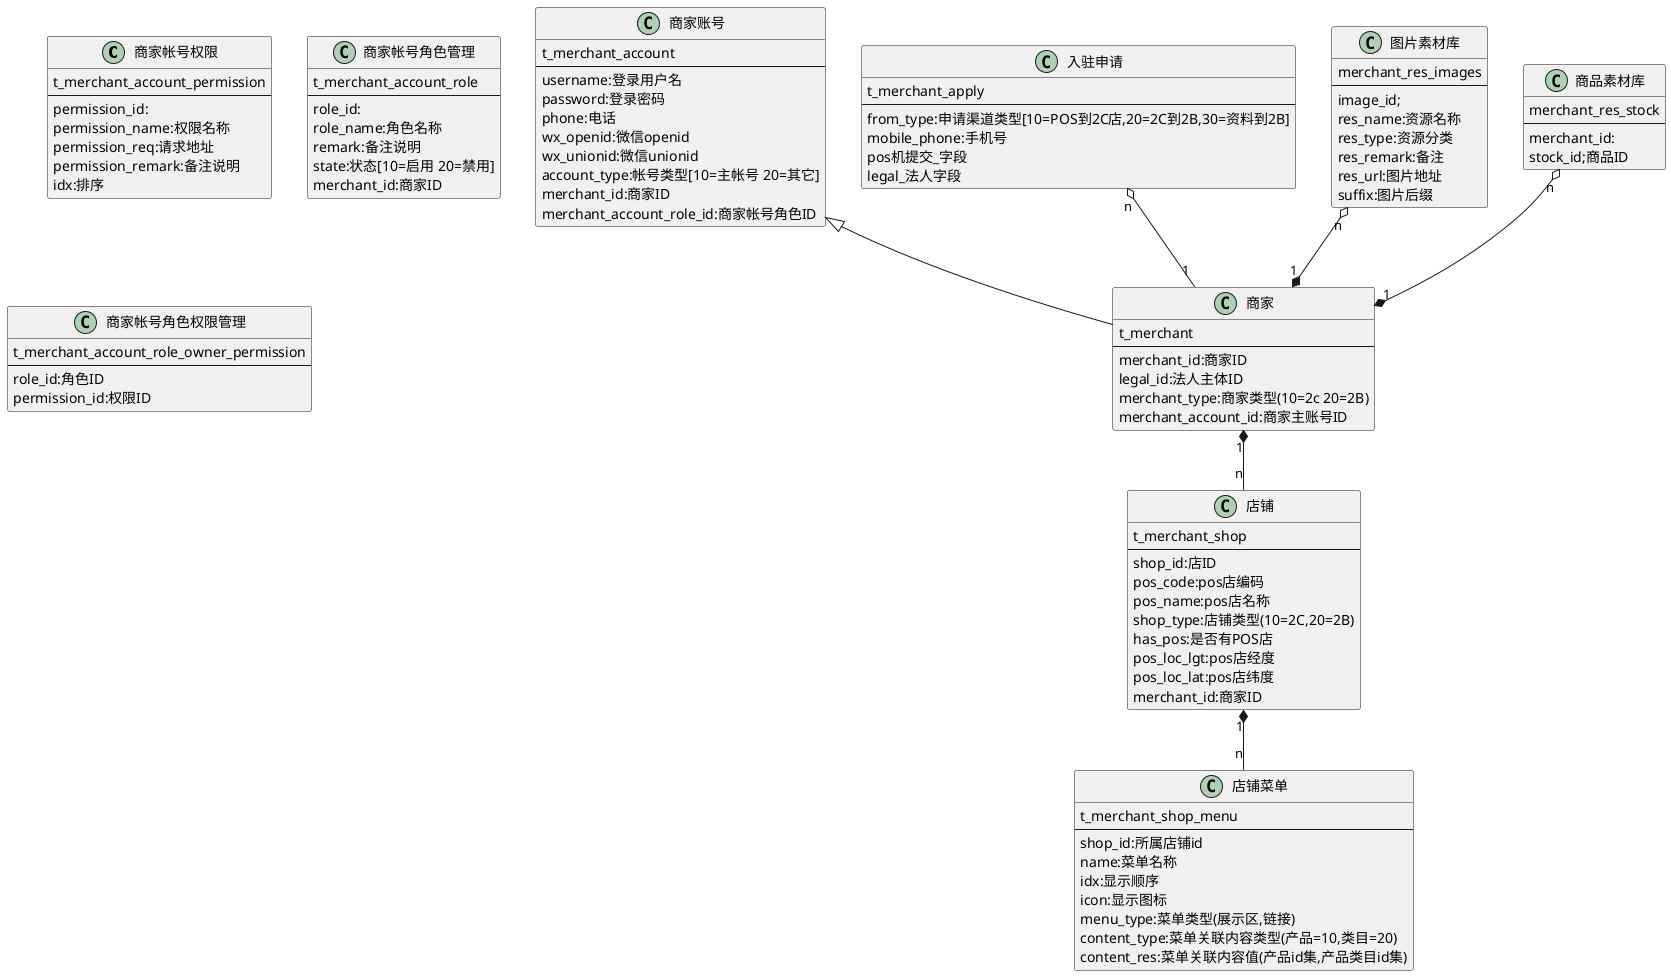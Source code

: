 @startuml

class 商家帐号权限{
t_merchant_account_permission
--
 permission_id:
 permission_name:权限名称
 permission_req:请求地址
 permission_remark:备注说明
 idx:排序
}

class 商家帐号角色管理{
t_merchant_account_role
--
 role_id:
 role_name:角色名称
 remark:备注说明
 state:状态[10=启用 20=禁用]
 merchant_id:商家ID
}

class 商家帐号角色权限管理{
t_merchant_account_role_owner_permission
--
   role_id:角色ID
   permission_id:权限ID
}

class 商家账号{
    t_merchant_account
--
    username:登录用户名
    password:登录密码
    phone:电话
    wx_openid:微信openid
    wx_unionid:微信unionid
    account_type:帐号类型[10=主帐号 20=其它]
    merchant_id:商家ID
    merchant_account_role_id:商家帐号角色ID
}

class 商家 {
    t_merchant
--
    merchant_id:商家ID
    legal_id:法人主体ID
    merchant_type:商家类型(10=2c 20=2B)
    merchant_account_id:商家主账号ID
}

class 店铺 {
    t_merchant_shop
--
    shop_id:店ID
    pos_code:pos店编码
    pos_name:pos店名称
    shop_type:店铺类型(10=2C,20=2B)
    has_pos:是否有POS店
    pos_loc_lgt:pos店经度
    pos_loc_lat:pos店纬度
    merchant_id:商家ID
}

class 店铺菜单 {
    t_merchant_shop_menu
--
    shop_id:所属店铺id
    name:菜单名称
    idx:显示顺序
    icon:显示图标
    menu_type:菜单类型(展示区,链接)
    content_type:菜单关联内容类型(产品=10,类目=20)
    content_res:菜单关联内容值(产品id集,产品类目id集)
}

class 入驻申请 {
    t_merchant_apply
--
    from_type:申请渠道类型[10=POS到2C店,20=2C到2B,30=资料到2B]
    mobile_phone:手机号
    pos机提交_字段
    legal_法人字段
}

class 图片素材库{
merchant_res_images
--
 image_id;
 res_name:资源名称
 res_type:资源分类
 res_remark:备注
 res_url:图片地址
 suffix:图片后缀
}

class 商品素材库{
merchant_res_stock
--
    merchant_id:
    stock_id;商品ID
}

商家账号 <|-- 商家
商品素材库 "n" o--* "1" 商家
图片素材库 "n" o--* "1" 商家
入驻申请 "n" o-- "1" 商家
商家 "1" *-- "n" 店铺
店铺 "1" *-- "n" 店铺菜单


@enduml

